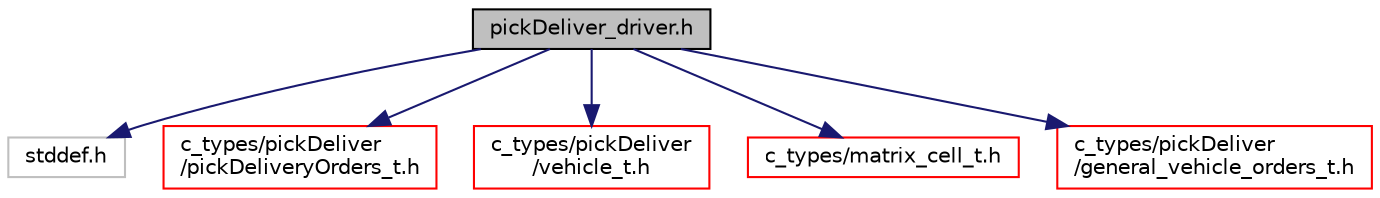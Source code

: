 digraph "pickDeliver_driver.h"
{
  edge [fontname="Helvetica",fontsize="10",labelfontname="Helvetica",labelfontsize="10"];
  node [fontname="Helvetica",fontsize="10",shape=record];
  Node0 [label="pickDeliver_driver.h",height=0.2,width=0.4,color="black", fillcolor="grey75", style="filled", fontcolor="black"];
  Node0 -> Node1 [color="midnightblue",fontsize="10",style="solid",fontname="Helvetica"];
  Node1 [label="stddef.h",height=0.2,width=0.4,color="grey75", fillcolor="white", style="filled"];
  Node0 -> Node2 [color="midnightblue",fontsize="10",style="solid",fontname="Helvetica"];
  Node2 [label="c_types/pickDeliver\l/pickDeliveryOrders_t.h",height=0.2,width=0.4,color="red", fillcolor="white", style="filled",URL="$pickDeliveryOrders__t_8h.html"];
  Node0 -> Node4 [color="midnightblue",fontsize="10",style="solid",fontname="Helvetica"];
  Node4 [label="c_types/pickDeliver\l/vehicle_t.h",height=0.2,width=0.4,color="red", fillcolor="white", style="filled",URL="$vehicle__t_8h.html"];
  Node0 -> Node5 [color="midnightblue",fontsize="10",style="solid",fontname="Helvetica"];
  Node5 [label="c_types/matrix_cell_t.h",height=0.2,width=0.4,color="red", fillcolor="white", style="filled",URL="$matrix__cell__t_8h.html"];
  Node0 -> Node6 [color="midnightblue",fontsize="10",style="solid",fontname="Helvetica"];
  Node6 [label="c_types/pickDeliver\l/general_vehicle_orders_t.h",height=0.2,width=0.4,color="red", fillcolor="white", style="filled",URL="$general__vehicle__orders__t_8h.html"];
}
